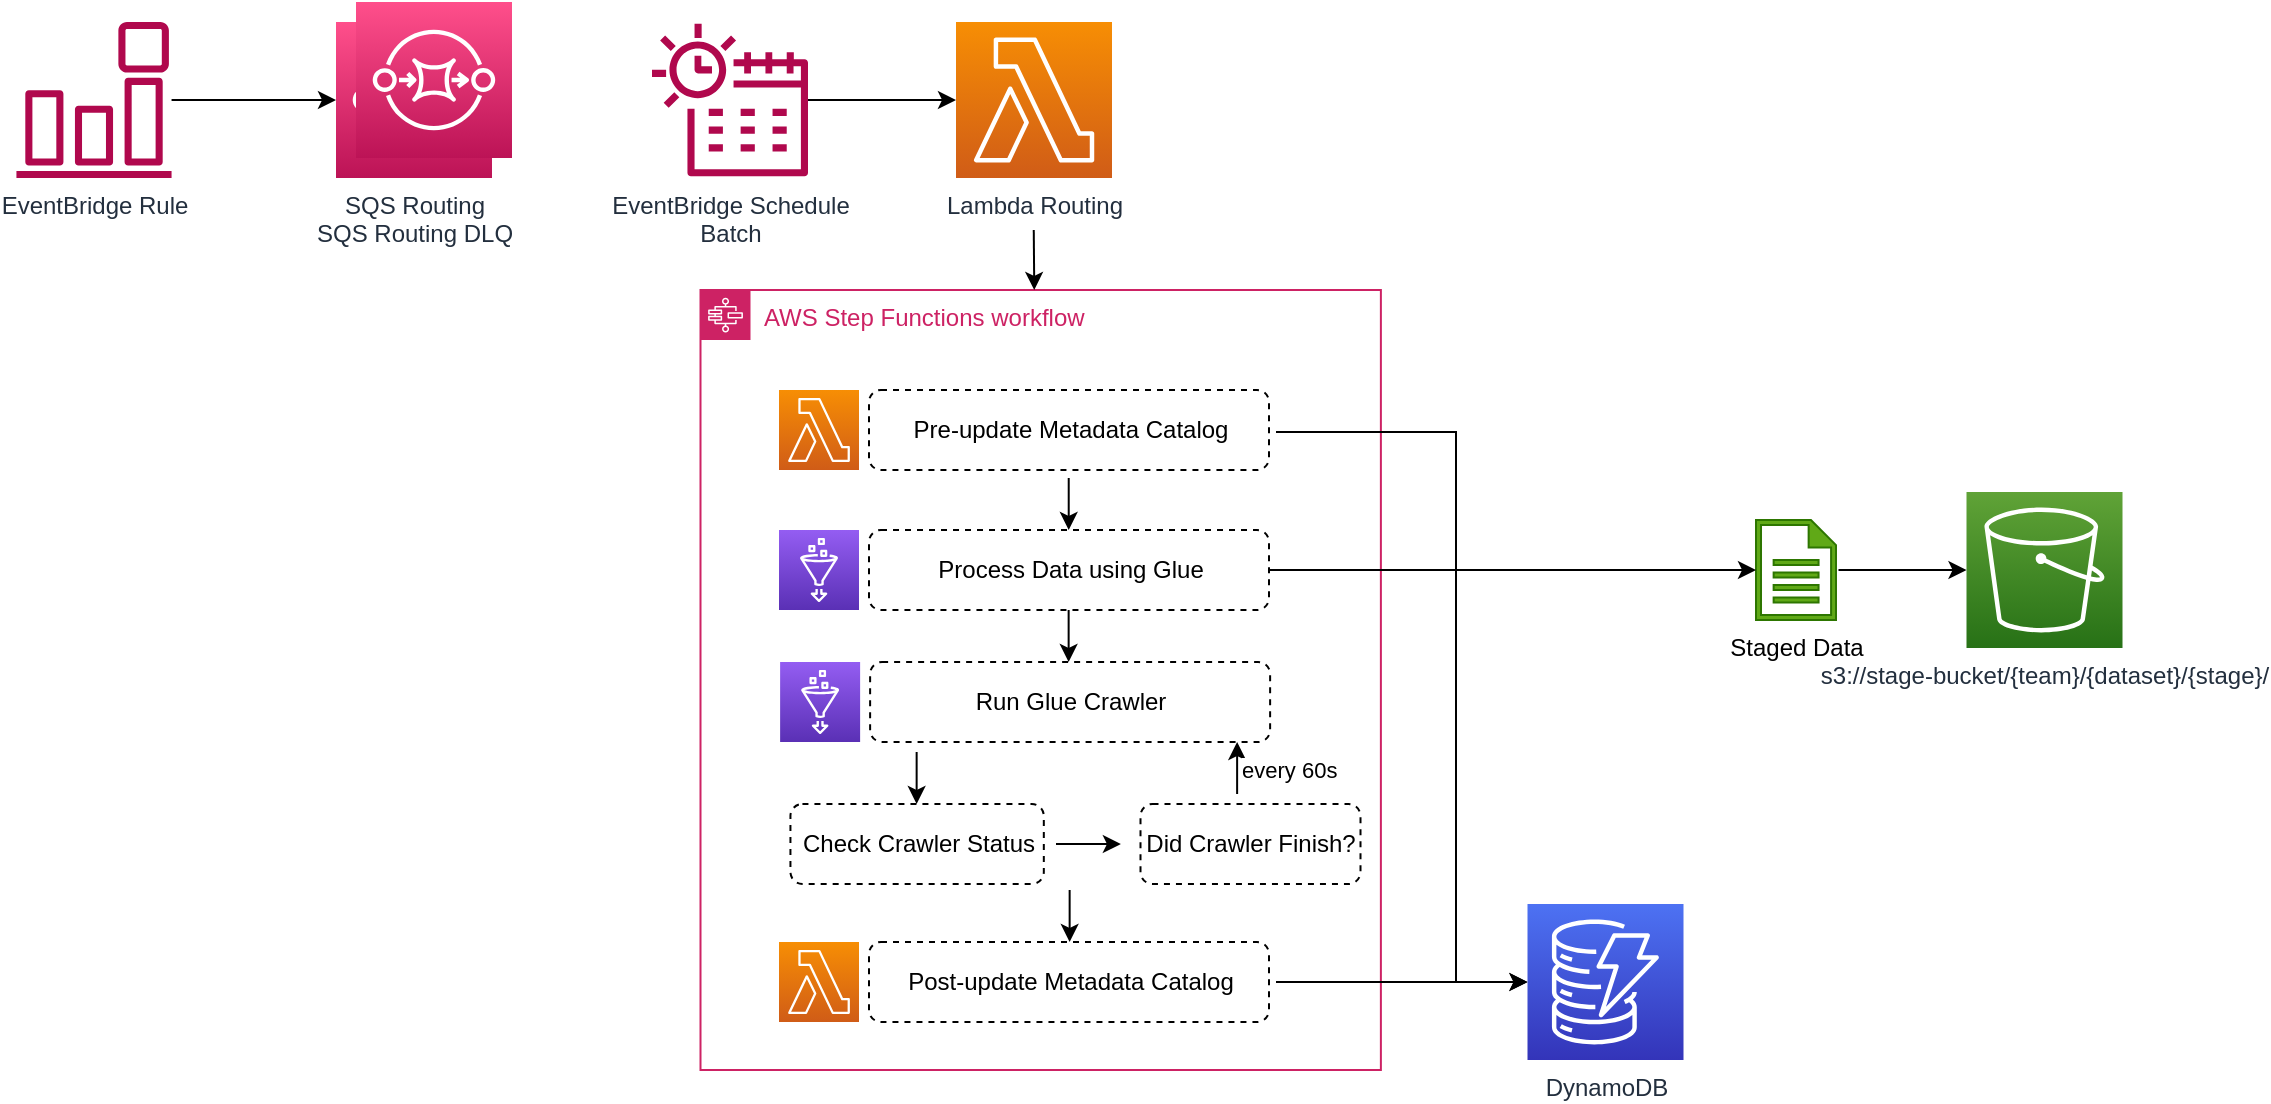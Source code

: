<mxfile version="21.7.4" type="device">
  <diagram name="Page-1" id="JZnJiHoyU6mkIqU945xj">
    <mxGraphModel dx="707" dy="443" grid="1" gridSize="10" guides="1" tooltips="1" connect="1" arrows="1" fold="1" page="1" pageScale="1" pageWidth="1169" pageHeight="827" math="0" shadow="0">
      <root>
        <mxCell id="0" />
        <mxCell id="1" parent="0" />
        <mxCell id="1BbYrzatjCejEWosx10s-1" value="AWS Step Functions workflow" style="points=[[0,0],[0.25,0],[0.5,0],[0.75,0],[1,0],[1,0.25],[1,0.5],[1,0.75],[1,1],[0.75,1],[0.5,1],[0.25,1],[0,1],[0,0.75],[0,0.5],[0,0.25]];outlineConnect=0;gradientColor=none;html=1;whiteSpace=wrap;fontSize=12;fontStyle=0;container=1;pointerEvents=0;collapsible=0;recursiveResize=0;shape=mxgraph.aws4.group;grIcon=mxgraph.aws4.group_aws_step_functions_workflow;strokeColor=#CD2264;fillColor=none;verticalAlign=top;align=left;spacingLeft=30;fontColor=#CD2264;dashed=0;" vertex="1" parent="1">
          <mxGeometry x="762.25" y="944" width="340.19" height="390" as="geometry" />
        </mxCell>
        <mxCell id="1BbYrzatjCejEWosx10s-8" value="" style="rounded=1;whiteSpace=wrap;html=1;fillColor=none;dashed=1;" vertex="1" parent="1BbYrzatjCejEWosx10s-1">
          <mxGeometry x="84.25" y="326" width="200" height="40" as="geometry" />
        </mxCell>
        <mxCell id="1BbYrzatjCejEWosx10s-9" value="" style="sketch=0;points=[[0,0,0],[0.25,0,0],[0.5,0,0],[0.75,0,0],[1,0,0],[0,1,0],[0.25,1,0],[0.5,1,0],[0.75,1,0],[1,1,0],[0,0.25,0],[0,0.5,0],[0,0.75,0],[1,0.25,0],[1,0.5,0],[1,0.75,0]];outlineConnect=0;fontColor=#232F3E;gradientColor=#F78E04;gradientDirection=north;fillColor=#D05C17;strokeColor=#ffffff;dashed=0;verticalLabelPosition=middle;verticalAlign=middle;align=left;html=1;fontSize=12;fontStyle=0;aspect=fixed;shape=mxgraph.aws4.resourceIcon;resIcon=mxgraph.aws4.lambda;labelPosition=right;" vertex="1" parent="1BbYrzatjCejEWosx10s-1">
          <mxGeometry x="39.25" y="326" width="40" height="40" as="geometry" />
        </mxCell>
        <mxCell id="1BbYrzatjCejEWosx10s-10" value="Post-update Metadata Catalog" style="text;html=1;align=center;verticalAlign=middle;resizable=0;points=[];autosize=1;strokeColor=none;fillColor=none;dashed=1;rotation=0;" vertex="1" parent="1BbYrzatjCejEWosx10s-1">
          <mxGeometry x="89.25" y="331" width="190" height="30" as="geometry" />
        </mxCell>
        <mxCell id="1BbYrzatjCejEWosx10s-11" value="" style="rounded=1;whiteSpace=wrap;html=1;fillColor=none;dashed=1;" vertex="1" parent="1BbYrzatjCejEWosx10s-1">
          <mxGeometry x="84.25" y="50" width="200" height="40" as="geometry" />
        </mxCell>
        <mxCell id="1BbYrzatjCejEWosx10s-12" value="" style="sketch=0;points=[[0,0,0],[0.25,0,0],[0.5,0,0],[0.75,0,0],[1,0,0],[0,1,0],[0.25,1,0],[0.5,1,0],[0.75,1,0],[1,1,0],[0,0.25,0],[0,0.5,0],[0,0.75,0],[1,0.25,0],[1,0.5,0],[1,0.75,0]];outlineConnect=0;fontColor=#232F3E;gradientColor=#F78E04;gradientDirection=north;fillColor=#D05C17;strokeColor=#ffffff;dashed=0;verticalLabelPosition=middle;verticalAlign=middle;align=left;html=1;fontSize=12;fontStyle=0;aspect=fixed;shape=mxgraph.aws4.resourceIcon;resIcon=mxgraph.aws4.lambda;labelPosition=right;" vertex="1" parent="1BbYrzatjCejEWosx10s-1">
          <mxGeometry x="39.25" y="50" width="40" height="40" as="geometry" />
        </mxCell>
        <mxCell id="1BbYrzatjCejEWosx10s-13" value="Pre-update Metadata Catalog" style="text;html=1;align=center;verticalAlign=middle;resizable=0;points=[];autosize=1;strokeColor=none;fillColor=none;dashed=1;rotation=0;" vertex="1" parent="1BbYrzatjCejEWosx10s-1">
          <mxGeometry x="94.25" y="55" width="180" height="30" as="geometry" />
        </mxCell>
        <mxCell id="1BbYrzatjCejEWosx10s-14" value="" style="rounded=1;whiteSpace=wrap;html=1;fillColor=none;dashed=1;" vertex="1" parent="1BbYrzatjCejEWosx10s-1">
          <mxGeometry x="84.25" y="120" width="200" height="40" as="geometry" />
        </mxCell>
        <mxCell id="1BbYrzatjCejEWosx10s-16" value="Process Data using Glue" style="text;html=1;align=center;verticalAlign=middle;resizable=0;points=[];autosize=1;strokeColor=none;fillColor=none;dashed=1;rotation=0;" vertex="1" parent="1BbYrzatjCejEWosx10s-1">
          <mxGeometry x="104.25" y="125" width="160" height="30" as="geometry" />
        </mxCell>
        <mxCell id="1BbYrzatjCejEWosx10s-20" value="" style="endArrow=classic;html=1;rounded=0;entryX=0.428;entryY=-0.048;entryDx=0;entryDy=0;entryPerimeter=0;exitX=0.428;exitY=1.044;exitDx=0;exitDy=0;exitPerimeter=0;" edge="1" parent="1BbYrzatjCejEWosx10s-1">
          <mxGeometry width="50" height="50" relative="1" as="geometry">
            <mxPoint x="184.11" y="94" as="sourcePoint" />
            <mxPoint x="184.11" y="120" as="targetPoint" />
          </mxGeometry>
        </mxCell>
        <mxCell id="1BbYrzatjCejEWosx10s-29" value="" style="sketch=0;points=[[0,0,0],[0.25,0,0],[0.5,0,0],[0.75,0,0],[1,0,0],[0,1,0],[0.25,1,0],[0.5,1,0],[0.75,1,0],[1,1,0],[0,0.25,0],[0,0.5,0],[0,0.75,0],[1,0.25,0],[1,0.5,0],[1,0.75,0]];outlineConnect=0;fontColor=#232F3E;gradientColor=#945DF2;gradientDirection=north;fillColor=#5A30B5;strokeColor=#ffffff;dashed=0;verticalLabelPosition=bottom;verticalAlign=top;align=center;html=1;fontSize=12;fontStyle=0;aspect=fixed;shape=mxgraph.aws4.resourceIcon;resIcon=mxgraph.aws4.glue;" vertex="1" parent="1BbYrzatjCejEWosx10s-1">
          <mxGeometry x="39.25" y="120" width="40" height="40" as="geometry" />
        </mxCell>
        <mxCell id="1BbYrzatjCejEWosx10s-44" value="" style="rounded=1;whiteSpace=wrap;html=1;fillColor=none;dashed=1;" vertex="1" parent="1BbYrzatjCejEWosx10s-1">
          <mxGeometry x="220" y="257" width="110" height="40" as="geometry" />
        </mxCell>
        <mxCell id="1BbYrzatjCejEWosx10s-46" value="Did Crawler Finish?" style="text;html=1;align=center;verticalAlign=middle;resizable=0;points=[];autosize=1;strokeColor=none;fillColor=none;dashed=1;rotation=0;" vertex="1" parent="1BbYrzatjCejEWosx10s-1">
          <mxGeometry x="210.19" y="262" width="130" height="30" as="geometry" />
        </mxCell>
        <mxCell id="1BbYrzatjCejEWosx10s-47" value="" style="rounded=1;whiteSpace=wrap;html=1;fillColor=none;dashed=1;" vertex="1" parent="1BbYrzatjCejEWosx10s-1">
          <mxGeometry x="84.81" y="186" width="200" height="40" as="geometry" />
        </mxCell>
        <mxCell id="1BbYrzatjCejEWosx10s-48" value="Run Glue Crawler" style="text;html=1;align=center;verticalAlign=middle;resizable=0;points=[];autosize=1;strokeColor=none;fillColor=none;dashed=1;rotation=0;" vertex="1" parent="1BbYrzatjCejEWosx10s-1">
          <mxGeometry x="124.81" y="191" width="120" height="30" as="geometry" />
        </mxCell>
        <mxCell id="1BbYrzatjCejEWosx10s-49" value="" style="rounded=1;whiteSpace=wrap;html=1;fillColor=none;dashed=1;" vertex="1" parent="1BbYrzatjCejEWosx10s-1">
          <mxGeometry x="44.97" y="257" width="126.69" height="40" as="geometry" />
        </mxCell>
        <mxCell id="1BbYrzatjCejEWosx10s-51" value="Check Crawler Status" style="text;html=1;align=center;verticalAlign=middle;resizable=0;points=[];autosize=1;strokeColor=none;fillColor=none;dashed=1;rotation=0;" vertex="1" parent="1BbYrzatjCejEWosx10s-1">
          <mxGeometry x="38.31" y="262" width="140" height="30" as="geometry" />
        </mxCell>
        <mxCell id="1BbYrzatjCejEWosx10s-52" value="" style="endArrow=classic;html=1;rounded=0;entryX=0.428;entryY=-0.048;entryDx=0;entryDy=0;entryPerimeter=0;exitX=0.428;exitY=1.044;exitDx=0;exitDy=0;exitPerimeter=0;" edge="1" parent="1BbYrzatjCejEWosx10s-1">
          <mxGeometry width="50" height="50" relative="1" as="geometry">
            <mxPoint x="108.07" y="231" as="sourcePoint" />
            <mxPoint x="108.07" y="257" as="targetPoint" />
          </mxGeometry>
        </mxCell>
        <mxCell id="1BbYrzatjCejEWosx10s-53" value="" style="endArrow=classic;html=1;rounded=0;entryX=0.428;entryY=-0.048;entryDx=0;entryDy=0;entryPerimeter=0;exitX=0.428;exitY=1.044;exitDx=0;exitDy=0;exitPerimeter=0;" edge="1" parent="1BbYrzatjCejEWosx10s-1">
          <mxGeometry width="50" height="50" relative="1" as="geometry">
            <mxPoint x="268.31" y="252" as="sourcePoint" />
            <mxPoint x="268.31" y="226" as="targetPoint" />
          </mxGeometry>
        </mxCell>
        <mxCell id="1BbYrzatjCejEWosx10s-54" value="every 60s" style="edgeLabel;html=1;align=left;verticalAlign=middle;resizable=0;points=[];labelPosition=right;verticalLabelPosition=middle;" vertex="1" connectable="0" parent="1BbYrzatjCejEWosx10s-53">
          <mxGeometry x="-0.094" relative="1" as="geometry">
            <mxPoint as="offset" />
          </mxGeometry>
        </mxCell>
        <mxCell id="1BbYrzatjCejEWosx10s-55" value="" style="endArrow=classic;html=1;rounded=0;entryX=0.428;entryY=-0.048;entryDx=0;entryDy=0;entryPerimeter=0;exitX=0.428;exitY=1.044;exitDx=0;exitDy=0;exitPerimeter=0;" edge="1" parent="1BbYrzatjCejEWosx10s-1">
          <mxGeometry width="50" height="50" relative="1" as="geometry">
            <mxPoint x="184.57" y="300" as="sourcePoint" />
            <mxPoint x="184.57" y="326" as="targetPoint" />
          </mxGeometry>
        </mxCell>
        <mxCell id="1BbYrzatjCejEWosx10s-56" value="" style="endArrow=classic;html=1;rounded=0;" edge="1" parent="1BbYrzatjCejEWosx10s-1" target="1BbYrzatjCejEWosx10s-46">
          <mxGeometry width="50" height="50" relative="1" as="geometry">
            <mxPoint x="177.75" y="277" as="sourcePoint" />
            <mxPoint x="180.56" y="276.93" as="targetPoint" />
          </mxGeometry>
        </mxCell>
        <mxCell id="1BbYrzatjCejEWosx10s-57" value="" style="sketch=0;points=[[0,0,0],[0.25,0,0],[0.5,0,0],[0.75,0,0],[1,0,0],[0,1,0],[0.25,1,0],[0.5,1,0],[0.75,1,0],[1,1,0],[0,0.25,0],[0,0.5,0],[0,0.75,0],[1,0.25,0],[1,0.5,0],[1,0.75,0]];outlineConnect=0;fontColor=#232F3E;gradientColor=#945DF2;gradientDirection=north;fillColor=#5A30B5;strokeColor=#ffffff;dashed=0;verticalLabelPosition=bottom;verticalAlign=top;align=center;html=1;fontSize=12;fontStyle=0;aspect=fixed;shape=mxgraph.aws4.resourceIcon;resIcon=mxgraph.aws4.glue;" vertex="1" parent="1BbYrzatjCejEWosx10s-1">
          <mxGeometry x="39.81" y="186" width="40" height="40" as="geometry" />
        </mxCell>
        <mxCell id="1BbYrzatjCejEWosx10s-26" value="Lambda Routing" style="sketch=0;points=[[0,0,0],[0.25,0,0],[0.5,0,0],[0.75,0,0],[1,0,0],[0,1,0],[0.25,1,0],[0.5,1,0],[0.75,1,0],[1,1,0],[0,0.25,0],[0,0.5,0],[0,0.75,0],[1,0.25,0],[1,0.5,0],[1,0.75,0]];outlineConnect=0;fontColor=#232F3E;gradientColor=#F78E04;gradientDirection=north;fillColor=#D05C17;strokeColor=#ffffff;dashed=0;verticalLabelPosition=bottom;verticalAlign=top;align=center;html=1;fontSize=12;fontStyle=0;aspect=fixed;shape=mxgraph.aws4.resourceIcon;resIcon=mxgraph.aws4.lambda;" vertex="1" parent="1">
          <mxGeometry x="890" y="810" width="78" height="78" as="geometry" />
        </mxCell>
        <mxCell id="1BbYrzatjCejEWosx10s-27" value="" style="endArrow=classic;html=1;rounded=0;entryX=0;entryY=0.5;entryDx=0;entryDy=0;entryPerimeter=0;fontStyle=0" edge="1" parent="1" source="1BbYrzatjCejEWosx10s-30" target="1BbYrzatjCejEWosx10s-26">
          <mxGeometry width="50" height="50" relative="1" as="geometry">
            <mxPoint x="815.893" y="849" as="sourcePoint" />
            <mxPoint x="1108" y="900" as="targetPoint" />
          </mxGeometry>
        </mxCell>
        <mxCell id="1BbYrzatjCejEWosx10s-28" value="DynamoDB" style="sketch=0;points=[[0,0,0],[0.25,0,0],[0.5,0,0],[0.75,0,0],[1,0,0],[0,1,0],[0.25,1,0],[0.5,1,0],[0.75,1,0],[1,1,0],[0,0.25,0],[0,0.5,0],[0,0.75,0],[1,0.25,0],[1,0.5,0],[1,0.75,0]];outlineConnect=0;fontColor=#232F3E;gradientColor=#4D72F3;gradientDirection=north;fillColor=#3334B9;strokeColor=#ffffff;dashed=0;verticalLabelPosition=bottom;verticalAlign=top;align=center;html=1;fontSize=12;fontStyle=0;aspect=fixed;shape=mxgraph.aws4.resourceIcon;resIcon=mxgraph.aws4.dynamodb;" vertex="1" parent="1">
          <mxGeometry x="1175.75" y="1251" width="78" height="78" as="geometry" />
        </mxCell>
        <mxCell id="1BbYrzatjCejEWosx10s-30" value="EventBridge Schedule&lt;br&gt;&lt;span style=&quot;&quot;&gt;Batch&lt;/span&gt;" style="sketch=0;outlineConnect=0;fontColor=#232F3E;gradientColor=none;fillColor=#B0084D;strokeColor=none;dashed=0;verticalLabelPosition=bottom;verticalAlign=top;align=center;html=1;fontSize=12;fontStyle=0;aspect=fixed;pointerEvents=1;shape=mxgraph.aws4.eventbridge_scheduler;" vertex="1" parent="1">
          <mxGeometry x="738" y="810" width="78" height="78" as="geometry" />
        </mxCell>
        <mxCell id="1BbYrzatjCejEWosx10s-31" value="&lt;div&gt;SQS Routing&lt;br&gt;SQS Routing DLQ&lt;br&gt;&lt;/div&gt;" style="sketch=0;points=[[0,0,0],[0.25,0,0],[0.5,0,0],[0.75,0,0],[1,0,0],[0,1,0],[0.25,1,0],[0.5,1,0],[0.75,1,0],[1,1,0],[0,0.25,0],[0,0.5,0],[0,0.75,0],[1,0.25,0],[1,0.5,0],[1,0.75,0]];outlineConnect=0;fontColor=#232F3E;gradientColor=#FF4F8B;gradientDirection=north;fillColor=#BC1356;strokeColor=#ffffff;dashed=0;verticalLabelPosition=bottom;verticalAlign=top;align=center;html=1;fontSize=12;fontStyle=0;aspect=fixed;shape=mxgraph.aws4.resourceIcon;resIcon=mxgraph.aws4.sqs;" vertex="1" parent="1">
          <mxGeometry x="580" y="810" width="78" height="78" as="geometry" />
        </mxCell>
        <mxCell id="1BbYrzatjCejEWosx10s-32" value="" style="sketch=0;points=[[0,0,0],[0.25,0,0],[0.5,0,0],[0.75,0,0],[1,0,0],[0,1,0],[0.25,1,0],[0.5,1,0],[0.75,1,0],[1,1,0],[0,0.25,0],[0,0.5,0],[0,0.75,0],[1,0.25,0],[1,0.5,0],[1,0.75,0]];outlineConnect=0;fontColor=#232F3E;gradientColor=#FF4F8B;gradientDirection=north;fillColor=#BC1356;strokeColor=#ffffff;dashed=0;verticalLabelPosition=bottom;verticalAlign=top;align=center;html=1;fontSize=12;fontStyle=0;aspect=fixed;shape=mxgraph.aws4.resourceIcon;resIcon=mxgraph.aws4.sqs;" vertex="1" parent="1">
          <mxGeometry x="590" y="800" width="78" height="78" as="geometry" />
        </mxCell>
        <mxCell id="1BbYrzatjCejEWosx10s-33" value="EventBridge Rule" style="sketch=0;outlineConnect=0;fontColor=#232F3E;gradientColor=none;fillColor=#B0084D;strokeColor=none;dashed=0;verticalLabelPosition=bottom;verticalAlign=top;align=center;html=1;fontSize=12;fontStyle=0;aspect=fixed;pointerEvents=1;shape=mxgraph.aws4.event_event_based;" vertex="1" parent="1">
          <mxGeometry x="420" y="810" width="78" height="78" as="geometry" />
        </mxCell>
        <mxCell id="1BbYrzatjCejEWosx10s-34" value="" style="endArrow=classic;html=1;rounded=0;entryX=0;entryY=0.5;entryDx=0;entryDy=0;entryPerimeter=0;fontStyle=0" edge="1" parent="1" source="1BbYrzatjCejEWosx10s-33" target="1BbYrzatjCejEWosx10s-31">
          <mxGeometry width="50" height="50" relative="1" as="geometry">
            <mxPoint x="700" y="930" as="sourcePoint" />
            <mxPoint x="750" y="880" as="targetPoint" />
          </mxGeometry>
        </mxCell>
        <mxCell id="1BbYrzatjCejEWosx10s-35" value="" style="endArrow=classic;html=1;rounded=0;fontStyle=0" edge="1" parent="1">
          <mxGeometry width="50" height="50" relative="1" as="geometry">
            <mxPoint x="928.88" y="914" as="sourcePoint" />
            <mxPoint x="929.13" y="944" as="targetPoint" />
          </mxGeometry>
        </mxCell>
        <mxCell id="1BbYrzatjCejEWosx10s-37" value="" style="endArrow=classic;html=1;rounded=0;fontStyle=0;entryX=0;entryY=0.5;entryDx=0;entryDy=0;entryPerimeter=0;" edge="1" parent="1" target="1BbYrzatjCejEWosx10s-28">
          <mxGeometry width="50" height="50" relative="1" as="geometry">
            <mxPoint x="1050" y="1015" as="sourcePoint" />
            <mxPoint x="1160" y="1010" as="targetPoint" />
            <Array as="points">
              <mxPoint x="1140" y="1015" />
              <mxPoint x="1140" y="1290" />
            </Array>
          </mxGeometry>
        </mxCell>
        <mxCell id="1BbYrzatjCejEWosx10s-39" value="" style="endArrow=classic;html=1;rounded=0;fontStyle=0" edge="1" parent="1" target="1BbYrzatjCejEWosx10s-28">
          <mxGeometry width="50" height="50" relative="1" as="geometry">
            <mxPoint x="1050" y="1290" as="sourcePoint" />
            <mxPoint x="1310" y="1020" as="targetPoint" />
          </mxGeometry>
        </mxCell>
        <mxCell id="1BbYrzatjCejEWosx10s-40" value="&lt;font color=&quot;#000000&quot;&gt;Staged Data&lt;/font&gt;" style="sketch=0;aspect=fixed;pointerEvents=1;shadow=0;dashed=0;html=1;strokeColor=#2D7600;labelPosition=center;verticalLabelPosition=bottom;verticalAlign=top;align=center;fillColor=#60a917;shape=mxgraph.mscae.enterprise.document;fontColor=#ffffff;fontStyle=0" vertex="1" parent="1">
          <mxGeometry x="1290" y="1059" width="40" height="50" as="geometry" />
        </mxCell>
        <mxCell id="1BbYrzatjCejEWosx10s-41" value="s3://stage-bucket/{team}/{dataset}/{stage}/" style="sketch=0;points=[[0,0,0],[0.25,0,0],[0.5,0,0],[0.75,0,0],[1,0,0],[0,1,0],[0.25,1,0],[0.5,1,0],[0.75,1,0],[1,1,0],[0,0.25,0],[0,0.5,0],[0,0.75,0],[1,0.25,0],[1,0.5,0],[1,0.75,0]];outlineConnect=0;fontColor=#232F3E;gradientColor=#60A337;gradientDirection=north;fillColor=#277116;strokeColor=#ffffff;dashed=0;verticalLabelPosition=bottom;verticalAlign=top;align=center;html=1;fontSize=12;fontStyle=0;aspect=fixed;shape=mxgraph.aws4.resourceIcon;resIcon=mxgraph.aws4.s3;" vertex="1" parent="1">
          <mxGeometry x="1395.25" y="1045" width="78" height="78" as="geometry" />
        </mxCell>
        <mxCell id="1BbYrzatjCejEWosx10s-42" value="" style="endArrow=classic;html=1;rounded=0;fontStyle=0" edge="1" parent="1" target="1BbYrzatjCejEWosx10s-41">
          <mxGeometry width="50" height="50" relative="1" as="geometry">
            <mxPoint x="1331.25" y="1084" as="sourcePoint" />
            <mxPoint x="1415.25" y="1059" as="targetPoint" />
          </mxGeometry>
        </mxCell>
        <mxCell id="1BbYrzatjCejEWosx10s-43" value="" style="endArrow=classic;html=1;rounded=0;entryX=0;entryY=0.5;entryDx=0;entryDy=0;entryPerimeter=0;fontStyle=0;exitX=1;exitY=0.5;exitDx=0;exitDy=0;" edge="1" parent="1" source="1BbYrzatjCejEWosx10s-14" target="1BbYrzatjCejEWosx10s-40">
          <mxGeometry width="50" height="50" relative="1" as="geometry">
            <mxPoint x="1270" y="1096" as="sourcePoint" />
            <mxPoint x="1590" y="1100" as="targetPoint" />
          </mxGeometry>
        </mxCell>
        <mxCell id="1BbYrzatjCejEWosx10s-60" value="" style="endArrow=classic;html=1;rounded=0;entryX=0.428;entryY=-0.048;entryDx=0;entryDy=0;entryPerimeter=0;exitX=0.428;exitY=1.044;exitDx=0;exitDy=0;exitPerimeter=0;" edge="1" parent="1">
          <mxGeometry width="50" height="50" relative="1" as="geometry">
            <mxPoint x="946.32" y="1104" as="sourcePoint" />
            <mxPoint x="946.32" y="1130" as="targetPoint" />
          </mxGeometry>
        </mxCell>
      </root>
    </mxGraphModel>
  </diagram>
</mxfile>

